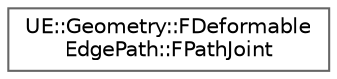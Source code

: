 digraph "Graphical Class Hierarchy"
{
 // INTERACTIVE_SVG=YES
 // LATEX_PDF_SIZE
  bgcolor="transparent";
  edge [fontname=Helvetica,fontsize=10,labelfontname=Helvetica,labelfontsize=10];
  node [fontname=Helvetica,fontsize=10,shape=box,height=0.2,width=0.4];
  rankdir="LR";
  Node0 [id="Node000000",label="UE::Geometry::FDeformable\lEdgePath::FPathJoint",height=0.2,width=0.4,color="grey40", fillcolor="white", style="filled",URL="$d7/d85/structUE_1_1Geometry_1_1FDeformableEdgePath_1_1FPathJoint.html",tooltip=" "];
}
